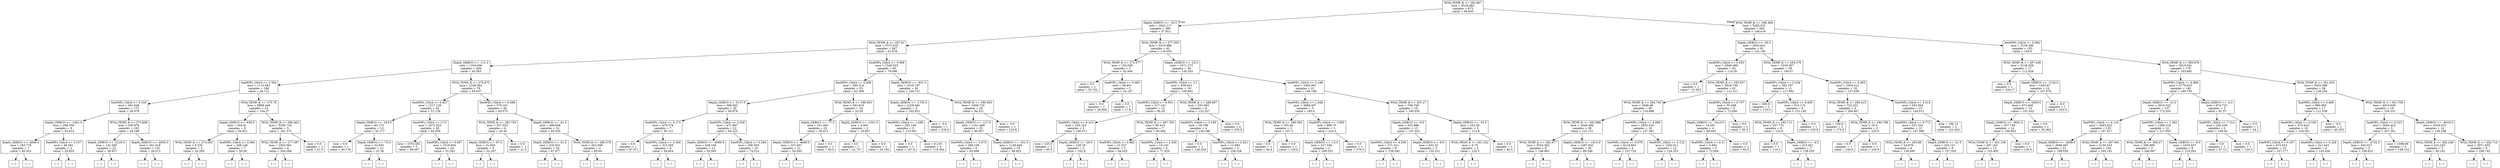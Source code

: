 digraph Tree {
node [shape=box] ;
0 [label="WOA_TEMP_K <= 292.667\nmse = 4529.685\nsamples = 673\nvalue = 94.935"] ;
1 [label="Depth_GEBCO <= -35.5\nmse = 2041.117\nsamples = 389\nvalue = 57.921"] ;
0 -> 1 [labeldistance=2.5, labelangle=45, headlabel="True"] ;
2 [label="WOA_TEMP_K <= 287.61\nmse = 1573.918\nsamples = 347\nvalue = 51.078"] ;
1 -> 2 ;
3 [label="Depth_GEBCO <= -111.0\nmse = 1334.006\nsamples = 264\nvalue = 43.563"] ;
2 -> 3 ;
4 [label="SeaWIFs_ChlrA <= 2.364\nmse = 1112.583\nsamples = 186\nvalue = 34.712"] ;
3 -> 4 ;
5 [label="SeaWIFs_ChlrA <= 0.143\nmse = 361.448\nsamples = 172\nvalue = 29.476"] ;
4 -> 5 ;
6 [label="Depth_GEBCO <= -1401.5\nmse = 268.359\nsamples = 9\nvalue = 55.614"] ;
5 -> 6 ;
7 [label="Depth_GEBCO <= -4006.5\nmse = 165.776\nsamples = 7\nvalue = 60.303"] ;
6 -> 7 ;
8 [label="(...)"] ;
7 -> 8 ;
17 [label="(...)"] ;
7 -> 17 ;
20 [label="SeaWIFs_ChlrA <= 0.107\nmse = 46.581\nsamples = 2\nvalue = 29.825"] ;
6 -> 20 ;
21 [label="(...)"] ;
20 -> 21 ;
22 [label="(...)"] ;
20 -> 22 ;
23 [label="WOA_TEMP_K <= 273.608\nmse = 330.978\nsamples = 163\nvalue = 28.199"] ;
5 -> 23 ;
24 [label="Depth_GEBCO <= -3120.0\nmse = 142.285\nsamples = 22\nvalue = 38.637"] ;
23 -> 24 ;
25 [label="(...)"] ;
24 -> 25 ;
34 [label="(...)"] ;
24 -> 34 ;
67 [label="Depth_GEBCO <= -4054.5\nmse = 341.018\nsamples = 141\nvalue = 26.513"] ;
23 -> 67 ;
68 [label="(...)"] ;
67 -> 68 ;
121 [label="(...)"] ;
67 -> 121 ;
280 [label="WOA_TEMP_K <= 275.78\nmse = 5889.449\nsamples = 14\nvalue = 104.27"] ;
4 -> 280 ;
281 [label="Depth_GEBCO <= -638.5\nmse = 344.81\nsamples = 9\nvalue = 56.821"] ;
280 -> 281 ;
282 [label="WOA_TEMP_K <= 274.083\nmse = 0.235\nsamples = 2\nvalue = 43.295"] ;
281 -> 282 ;
283 [label="(...)"] ;
282 -> 283 ;
284 [label="(...)"] ;
282 -> 284 ;
285 [label="SeaWIFs_ChlrA <= 3.094\nmse = 368.149\nsamples = 7\nvalue = 59.28"] ;
281 -> 285 ;
286 [label="(...)"] ;
285 -> 286 ;
287 [label="(...)"] ;
285 -> 287 ;
290 [label="WOA_TEMP_K <= 280.462\nmse = 5295.734\nsamples = 5\nvalue = 181.375"] ;
280 -> 290 ;
291 [label="WOA_TEMP_K <= 277.497\nmse = 1853.061\nsamples = 4\nvalue = 204.286"] ;
290 -> 291 ;
292 [label="(...)"] ;
291 -> 292 ;
293 [label="(...)"] ;
291 -> 293 ;
294 [label="mse = 0.0\nsamples = 1\nvalue = 21.0"] ;
290 -> 294 ;
295 [label="WOA_TEMP_K <= 279.975\nmse = 1230.562\nsamples = 78\nvalue = 64.637"] ;
3 -> 295 ;
296 [label="SeaWIFs_ChlrA <= 0.627\nmse = 1317.129\nsamples = 42\nvalue = 51.129"] ;
295 -> 296 ;
297 [label="Depth_GEBCO <= -103.5\nmse = 45.173\nsamples = 13\nvalue = 32.177"] ;
296 -> 297 ;
298 [label="mse = 0.0\nsamples = 1\nvalue = 49.718"] ;
297 -> 298 ;
299 [label="Depth_GEBCO <= -70.0\nmse = 32.605\nsamples = 12\nvalue = 31.38"] ;
297 -> 299 ;
300 [label="(...)"] ;
299 -> 300 ;
301 [label="(...)"] ;
299 -> 301 ;
310 [label="SeaWIFs_ChlrA <= 0.72\nmse = 1672.053\nsamples = 29\nvalue = 60.209"] ;
296 -> 310 ;
311 [label="mse = 1074.583\nsamples = 5\nvalue = 89.497"] ;
310 -> 311 ;
312 [label="SeaWIFs_ChlrA <= 0.957\nmse = 1518.854\nsamples = 24\nvalue = 51.502"] ;
310 -> 312 ;
313 [label="(...)"] ;
312 -> 313 ;
318 [label="(...)"] ;
312 -> 318 ;
329 [label="SeaWIFs_ChlrA <= 0.498\nmse = 579.161\nsamples = 36\nvalue = 82.075"] ;
295 -> 329 ;
330 [label="WOA_TEMP_K <= 282.743\nmse = 207.023\nsamples = 4\nvalue = 44.45"] ;
329 -> 330 ;
331 [label="Depth_GEBCO <= -97.5\nmse = 31.629\nsamples = 3\nvalue = 52.267"] ;
330 -> 331 ;
332 [label="(...)"] ;
331 -> 332 ;
335 [label="(...)"] ;
331 -> 335 ;
336 [label="mse = 0.0\nsamples = 1\nvalue = 21.0"] ;
330 -> 336 ;
337 [label="Depth_GEBCO <= -41.0\nmse = 488.608\nsamples = 32\nvalue = 85.026"] ;
329 -> 337 ;
338 [label="Depth_GEBCO <= -51.5\nmse = 420.831\nsamples = 30\nvalue = 87.677"] ;
337 -> 338 ;
339 [label="(...)"] ;
338 -> 339 ;
360 [label="(...)"] ;
338 -> 360 ;
373 [label="WOA_TEMP_K <= 280.579\nmse = 452.838\nsamples = 2\nvalue = 60.64"] ;
337 -> 373 ;
374 [label="(...)"] ;
373 -> 374 ;
375 [label="(...)"] ;
373 -> 375 ;
376 [label="SeaWIFs_ChlrA <= 0.568\nmse = 1548.523\nsamples = 83\nvalue = 76.486"] ;
2 -> 376 ;
377 [label="SeaWIFs_ChlrA <= 0.298\nmse = 565.014\nsamples = 53\nvalue = 62.369"] ;
376 -> 377 ;
378 [label="Depth_GEBCO <= -5117.0\nmse = 589.563\nsamples = 29\nvalue = 69.978"] ;
377 -> 378 ;
379 [label="SeaWIFs_ChlrA <= 0.173\nmse = 479.378\nsamples = 7\nvalue = 90.121"] ;
378 -> 379 ;
380 [label="mse = 0.0\nsamples = 1\nvalue = 47.971"] ;
379 -> 380 ;
381 [label="SeaWIFs_ChlrA <= 0.284\nmse = 313.305\nsamples = 6\nvalue = 94.804"] ;
379 -> 381 ;
382 [label="(...)"] ;
381 -> 382 ;
387 [label="(...)"] ;
381 -> 387 ;
390 [label="SeaWIFs_ChlrA <= 0.256\nmse = 471.997\nsamples = 22\nvalue = 64.223"] ;
378 -> 390 ;
391 [label="Depth_GEBCO <= -4099.5\nmse = 528.194\nsamples = 12\nvalue = 54.503"] ;
390 -> 391 ;
392 [label="(...)"] ;
391 -> 392 ;
405 [label="(...)"] ;
391 -> 405 ;
410 [label="SeaWIFs_ChlrA <= 0.264\nmse = 206.563\nsamples = 10\nvalue = 74.514"] ;
390 -> 410 ;
411 [label="(...)"] ;
410 -> 411 ;
414 [label="(...)"] ;
410 -> 414 ;
427 [label="WOA_TEMP_K <= 290.601\nmse = 392.818\nsamples = 24\nvalue = 53.59"] ;
377 -> 427 ;
428 [label="Depth_GEBCO <= -77.5\nmse = 321.463\nsamples = 22\nvalue = 56.415"] ;
427 -> 428 ;
429 [label="Depth_GEBCO <= -4846.0\nmse = 257.007\nsamples = 21\nvalue = 54.263"] ;
428 -> 429 ;
430 [label="(...)"] ;
429 -> 430 ;
445 [label="(...)"] ;
429 -> 445 ;
466 [label="mse = 0.0\nsamples = 1\nvalue = 93.0"] ;
428 -> 466 ;
467 [label="Depth_GEBCO <= -1551.5\nmse = 4.591\nsamples = 2\nvalue = 19.697"] ;
427 -> 467 ;
468 [label="mse = 0.0\nsamples = 1\nvalue = 22.727"] ;
467 -> 468 ;
469 [label="mse = 0.0\nsamples = 1\nvalue = 18.182"] ;
467 -> 469 ;
470 [label="Depth_GEBCO <= -931.5\nmse = 2319.787\nsamples = 30\nvalue = 104.721"] ;
376 -> 470 ;
471 [label="Depth_GEBCO <= -1755.0\nmse = 2228.481\nsamples = 4\nvalue = 165.921"] ;
470 -> 471 ;
472 [label="SeaWIFs_ChlrA <= 1.289\nmse = 205.148\nsamples = 3\nvalue = 133.581"] ;
471 -> 472 ;
473 [label="mse = 0.0\nsamples = 1\nvalue = 147.9"] ;
472 -> 473 ;
474 [label="mse = 0.219\nsamples = 2\nvalue = 119.262"] ;
472 -> 474 ;
475 [label="mse = -0.0\nsamples = 1\nvalue = 230.6"] ;
471 -> 475 ;
476 [label="WOA_TEMP_K <= 290.932\nmse = 1606.725\nsamples = 26\nvalue = 94.521"] ;
470 -> 476 ;
477 [label="Depth_GEBCO <= -127.0\nmse = 1161.469\nsamples = 25\nvalue = 90.827"] ;
476 -> 477 ;
478 [label="SeaWIFs_ChlrA <= 3.075\nmse = 369.108\nsamples = 6\nvalue = 65.996"] ;
477 -> 478 ;
479 [label="(...)"] ;
478 -> 479 ;
482 [label="(...)"] ;
478 -> 482 ;
485 [label="Depth_GEBCO <= -101.5\nmse = 1148.449\nsamples = 19\nvalue = 99.422"] ;
477 -> 485 ;
486 [label="(...)"] ;
485 -> 486 ;
487 [label="(...)"] ;
485 -> 487 ;
518 [label="mse = -0.0\nsamples = 1\nvalue = 223.8"] ;
476 -> 518 ;
519 [label="WOA_TEMP_K <= 277.555\nmse = 2233.886\nsamples = 42\nvalue = 116.035"] ;
1 -> 519 ;
520 [label="WOA_TEMP_K <= 272.077\nmse = 150.558\nsamples = 3\nvalue = 42.944"] ;
519 -> 520 ;
521 [label="mse = 0.0\nsamples = 1\nvalue = 53.722"] ;
520 -> 521 ;
522 [label="SeaWIFs_ChlrA <= 6.065\nmse = 68.801\nsamples = 2\nvalue = 32.167"] ;
520 -> 522 ;
523 [label="mse = -0.0\nsamples = 1\nvalue = 36.956"] ;
522 -> 523 ;
524 [label="mse = 0.0\nsamples = 1\nvalue = 17.8"] ;
522 -> 524 ;
525 [label="Depth_GEBCO <= -23.5\nmse = 1671.273\nsamples = 39\nvalue = 126.293"] ;
519 -> 525 ;
526 [label="SeaWIFs_ChlrA <= 2.1\nmse = 458.433\nsamples = 18\nvalue = 100.942"] ;
525 -> 526 ;
527 [label="SeaWIFs_ChlrA <= 0.561\nmse = 217.141\nsamples = 12\nvalue = 90.25"] ;
526 -> 527 ;
528 [label="SeaWIFs_ChlrA <= 0.215\nmse = 245.102\nsamples = 5\nvalue = 100.571"] ;
527 -> 528 ;
529 [label="mse = 225.0\nsamples = 2\nvalue = 95.0"] ;
528 -> 529 ;
530 [label="Depth_GEBCO <= -29.0\nmse = 235.76\nsamples = 3\nvalue = 102.8"] ;
528 -> 530 ;
531 [label="(...)"] ;
530 -> 531 ;
532 [label="(...)"] ;
530 -> 532 ;
533 [label="WOA_TEMP_K <= 287.705\nmse = 88.414\nsamples = 7\nvalue = 83.682"] ;
527 -> 533 ;
534 [label="SeaWIFs_ChlrA <= 0.882\nmse = 21.527\nsamples = 3\nvalue = 94.625"] ;
533 -> 534 ;
535 [label="(...)"] ;
534 -> 535 ;
536 [label="(...)"] ;
534 -> 536 ;
539 [label="SeaWIFs_ChlrA <= 2.035\nmse = 19.102\nsamples = 4\nvalue = 77.429"] ;
533 -> 539 ;
540 [label="(...)"] ;
539 -> 540 ;
545 [label="(...)"] ;
539 -> 545 ;
546 [label="WOA_TEMP_K <= 289.897\nmse = 255.065\nsamples = 6\nvalue = 122.327"] ;
526 -> 546 ;
547 [label="SeaWIFs_ChlrA <= 2.195\nmse = 26.798\nsamples = 4\nvalue = 136.188"] ;
546 -> 547 ;
548 [label="mse = 0.0\nsamples = 1\nvalue = 128.029"] ;
547 -> 548 ;
549 [label="SeaWIFs_ChlrA <= 2.821\nmse = 12.693\nsamples = 3\nvalue = 138.228"] ;
547 -> 549 ;
550 [label="(...)"] ;
549 -> 550 ;
553 [label="(...)"] ;
549 -> 553 ;
554 [label="mse = 0.0\nsamples = 2\nvalue = 105.0"] ;
546 -> 554 ;
555 [label="SeaWIFs_ChlrA <= 2.199\nmse = 1663.901\nsamples = 21\nvalue = 149.108"] ;
525 -> 555 ;
556 [label="SeaWIFs_ChlrA <= 1.048\nmse = 3686.067\nsamples = 5\nvalue = 185.4"] ;
555 -> 556 ;
557 [label="WOA_TEMP_K <= 286.563\nmse = 163.84\nsamples = 2\nvalue = 107.2"] ;
556 -> 557 ;
558 [label="mse = 0.0\nsamples = 1\nvalue = 94.4"] ;
557 -> 558 ;
559 [label="mse = 0.0\nsamples = 1\nvalue = 120.0"] ;
557 -> 559 ;
560 [label="SeaWIFs_ChlrA <= 1.905\nmse = 860.75\nsamples = 3\nvalue = 224.5"] ;
556 -> 560 ;
561 [label="Depth_GEBCO <= -13.0\nmse = 227.556\nsamples = 2\nvalue = 209.333"] ;
560 -> 561 ;
562 [label="(...)"] ;
561 -> 562 ;
563 [label="(...)"] ;
561 -> 563 ;
564 [label="mse = 0.0\nsamples = 1\nvalue = 270.0"] ;
560 -> 564 ;
565 [label="WOA_TEMP_K <= 291.27\nmse = 746.769\nsamples = 16\nvalue = 140.035"] ;
555 -> 565 ;
566 [label="Depth_GEBCO <= -9.5\nmse = 632.886\nsamples = 13\nvalue = 147.202"] ;
565 -> 566 ;
567 [label="SeaWIFs_ChlrA <= 4.536\nmse = 271.521\nsamples = 8\nvalue = 159.545"] ;
566 -> 567 ;
568 [label="(...)"] ;
567 -> 568 ;
573 [label="(...)"] ;
567 -> 573 ;
580 [label="Depth_GEBCO <= -8.0\nmse = 632.25\nsamples = 5\nvalue = 130.231"] ;
566 -> 580 ;
581 [label="(...)"] ;
580 -> 581 ;
582 [label="(...)"] ;
580 -> 582 ;
589 [label="Depth_GEBCO <= -10.5\nmse = 242.56\nsamples = 3\nvalue = 112.8"] ;
565 -> 589 ;
590 [label="WOA_TEMP_K <= 291.522\nmse = 6.75\nsamples = 2\nvalue = 120.5"] ;
589 -> 590 ;
591 [label="(...)"] ;
590 -> 591 ;
592 [label="(...)"] ;
590 -> 592 ;
593 [label="mse = 0.0\nsamples = 1\nvalue = 82.0"] ;
589 -> 593 ;
594 [label="WOA_TEMP_K <= 296.468\nmse = 3285.532\nsamples = 284\nvalue = 148.418"] ;
0 -> 594 [labeldistance=2.5, labelangle=-45, headlabel="False"] ;
595 [label="Depth_GEBCO <= -65.5\nmse = 2652.621\nsamples = 91\nvalue = 122.185"] ;
594 -> 595 ;
596 [label="SeaWIFs_ChlrA <= 0.053\nmse = 2949.099\nsamples = 62\nvalue = 110.26"] ;
595 -> 596 ;
597 [label="mse = 0.0\nsamples = 1\nvalue = 21.053"] ;
596 -> 597 ;
598 [label="WOA_TEMP_K <= 295.837\nmse = 2829.746\nsamples = 61\nvalue = 112.311"] ;
596 -> 598 ;
599 [label="WOA_TEMP_K <= 294.745\nmse = 2946.48\nsamples = 56\nvalue = 116.898"] ;
598 -> 599 ;
600 [label="WOA_TEMP_K <= 292.898\nmse = 2448.496\nsamples = 38\nvalue = 101.131"] ;
599 -> 600 ;
601 [label="WOA_TEMP_K <= 292.877\nmse = 3543.362\nsamples = 8\nvalue = 146.963"] ;
600 -> 601 ;
602 [label="(...)"] ;
601 -> 602 ;
613 [label="(...)"] ;
601 -> 613 ;
614 [label="Depth_GEBCO <= -1812.0\nmse = 1487.942\nsamples = 30\nvalue = 89.346"] ;
600 -> 614 ;
615 [label="(...)"] ;
614 -> 615 ;
658 [label="(...)"] ;
614 -> 658 ;
665 [label="SeaWIFs_ChlrA <= 0.099\nmse = 2852.916\nsamples = 18\nvalue = 137.302"] ;
599 -> 665 ;
666 [label="SeaWIFs_ChlrA <= 0.078\nmse = 6118.661\nsamples = 4\nvalue = 197.732"] ;
665 -> 666 ;
667 [label="(...)"] ;
666 -> 667 ;
672 [label="(...)"] ;
666 -> 672 ;
673 [label="SeaWIFs_ChlrA <= 0.122\nmse = 1202.911\nsamples = 14\nvalue = 124.353"] ;
665 -> 673 ;
674 [label="(...)"] ;
673 -> 674 ;
681 [label="(...)"] ;
673 -> 681 ;
698 [label="SeaWIFs_ChlrA <= 0.707\nmse = 55.348\nsamples = 5\nvalue = 72.558"] ;
598 -> 698 ;
699 [label="Depth_GEBCO <= -1410.0\nmse = 14.291\nsamples = 4\nvalue = 69.003"] ;
698 -> 699 ;
700 [label="SeaWIFs_ChlrA <= 0.11\nmse = 3.982\nsamples = 3\nvalue = 72.004"] ;
699 -> 700 ;
701 [label="(...)"] ;
700 -> 701 ;
702 [label="(...)"] ;
700 -> 702 ;
703 [label="mse = 0.0\nsamples = 1\nvalue = 65.0"] ;
699 -> 703 ;
704 [label="mse = 0.0\nsamples = 1\nvalue = 85.0"] ;
698 -> 704 ;
705 [label="WOA_TEMP_K <= 294.376\nmse = 1030.367\nsamples = 29\nvalue = 148.07"] ;
595 -> 705 ;
706 [label="SeaWIFs_ChlrA <= 0.254\nmse = 382.197\nsamples = 11\nvalue = 127.892"] ;
705 -> 706 ;
707 [label="mse = 400.0\nsamples = 2\nvalue = 110.0"] ;
706 -> 707 ;
708 [label="SeaWIFs_ChlrA <= 6.695\nmse = 310.174\nsamples = 9\nvalue = 131.145"] ;
706 -> 708 ;
709 [label="WOA_TEMP_K <= 292.711\nmse = 257.731\nsamples = 8\nvalue = 133.9"] ;
708 -> 709 ;
710 [label="mse = 0.0\nsamples = 1\nvalue = 110.0"] ;
709 -> 710 ;
711 [label="Depth_GEBCO <= -4.5\nmse = 215.851\nsamples = 7\nvalue = 136.555"] ;
709 -> 711 ;
712 [label="(...)"] ;
711 -> 712 ;
717 [label="(...)"] ;
711 -> 717 ;
718 [label="mse = 0.0\nsamples = 1\nvalue = 103.6"] ;
708 -> 718 ;
719 [label="SeaWIFs_ChlrA <= 0.405\nmse = 1054.512\nsamples = 18\nvalue = 157.438"] ;
705 -> 719 ;
720 [label="WOA_TEMP_K <= 294.415\nmse = 722.222\nsamples = 4\nvalue = 206.667"] ;
719 -> 720 ;
721 [label="mse = 100.0\nsamples = 2\nvalue = 170.0"] ;
720 -> 721 ;
722 [label="WOA_TEMP_K <= 294.796\nmse = 25.0\nsamples = 2\nvalue = 225.0"] ;
720 -> 722 ;
723 [label="mse = 0.0\nsamples = 1\nvalue = 230.0"] ;
722 -> 723 ;
724 [label="mse = 0.0\nsamples = 1\nvalue = 220.0"] ;
722 -> 724 ;
725 [label="SeaWIFs_ChlrA <= 2.014\nmse = 303.926\nsamples = 14\nvalue = 144.012"] ;
719 -> 725 ;
726 [label="SeaWIFs_ChlrA <= 0.772\nmse = 251.523\nsamples = 12\nvalue = 147.389"] ;
725 -> 726 ;
727 [label="WOA_TEMP_K <= 295.88\nmse = 24.978\nsamples = 6\nvalue = 136.485"] ;
726 -> 727 ;
728 [label="(...)"] ;
727 -> 728 ;
731 [label="(...)"] ;
727 -> 731 ;
734 [label="Depth_GEBCO <= -41.5\nmse = 252.121\nsamples = 6\nvalue = 157.202"] ;
726 -> 734 ;
735 [label="(...)"] ;
734 -> 735 ;
740 [label="(...)"] ;
734 -> 740 ;
741 [label="mse = 106.13\nsamples = 2\nvalue = 122.624"] ;
725 -> 741 ;
742 [label="SeaWIFs_ChlrA <= 0.064\nmse = 3129.496\nsamples = 193\nvalue = 159.9"] ;
594 -> 742 ;
743 [label="WOA_TEMP_K <= 297.438\nmse = 2139.359\nsamples = 17\nvalue = 112.628"] ;
742 -> 743 ;
744 [label="mse = 0.0\nsamples = 1\nvalue = 229.17"] ;
743 -> 744 ;
745 [label="Depth_GEBCO <= -1142.0\nmse = 1563.67\nsamples = 16\nvalue = 107.078"] ;
743 -> 745 ;
746 [label="Depth_GEBCO <= -2600.5\nmse = 972.409\nsamples = 15\nvalue = 101.432"] ;
745 -> 746 ;
747 [label="Depth_GEBCO <= -3641.0\nmse = 557.749\nsamples = 14\nvalue = 108.662"] ;
746 -> 747 ;
748 [label="WOA_TEMP_K <= 301.169\nmse = 387.163\nsamples = 13\nvalue = 103.495"] ;
747 -> 748 ;
749 [label="(...)"] ;
748 -> 749 ;
772 [label="(...)"] ;
748 -> 772 ;
773 [label="mse = 0.0\nsamples = 1\nvalue = 150.0"] ;
747 -> 773 ;
774 [label="mse = 0.0\nsamples = 1\nvalue = 36.364"] ;
746 -> 774 ;
775 [label="mse = -0.0\nsamples = 1\nvalue = 220.0"] ;
745 -> 775 ;
776 [label="WOA_TEMP_K <= 300.678\nmse = 3015.631\nsamples = 176\nvalue = 163.682"] ;
742 -> 776 ;
777 [label="SeaWIFs_ChlrA <= 6.869\nmse = 2779.625\nsamples = 140\nvalue = 169.755"] ;
776 -> 777 ;
778 [label="Depth_GEBCO <= -13.5\nmse = 2610.522\nsamples = 137\nvalue = 172.205"] ;
777 -> 778 ;
779 [label="SeaWIFs_ChlrA <= 0.116\nmse = 2493.923\nsamples = 125\nvalue = 167.017"] ;
778 -> 779 ;
780 [label="Depth_GEBCO <= -3058.0\nmse = 3090.497\nsamples = 21\nvalue = 198.026"] ;
779 -> 780 ;
781 [label="(...)"] ;
780 -> 781 ;
816 [label="(...)"] ;
780 -> 816 ;
819 [label="WOA_TEMP_K <= 297.981\nmse = 2104.343\nsamples = 104\nvalue = 160.191"] ;
779 -> 819 ;
820 [label="(...)"] ;
819 -> 820 ;
893 [label="(...)"] ;
819 -> 893 ;
970 [label="SeaWIFs_ChlrA <= 1.292\nmse = 1308.316\nsamples = 12\nvalue = 217.955"] ;
778 -> 970 ;
971 [label="WOA_TEMP_K <= 300.07\nmse = 288.889\nsamples = 3\nvalue = 266.667"] ;
970 -> 971 ;
972 [label="(...)"] ;
971 -> 972 ;
975 [label="(...)"] ;
971 -> 975 ;
976 [label="Depth_GEBCO <= -8.0\nmse = 1035.457\nsamples = 9\nvalue = 210.263"] ;
970 -> 976 ;
977 [label="(...)"] ;
976 -> 977 ;
980 [label="(...)"] ;
976 -> 980 ;
983 [label="Depth_GEBCO <= -4.0\nmse = 874.723\nsamples = 3\nvalue = 81.57"] ;
777 -> 983 ;
984 [label="SeaWIFs_ChlrA <= 7.314\nmse = 240.236\nsamples = 2\nvalue = 109.04"] ;
983 -> 984 ;
985 [label="mse = 0.0\nsamples = 1\nvalue = 87.12"] ;
984 -> 985 ;
986 [label="mse = 0.0\nsamples = 1\nvalue = 120.0"] ;
984 -> 986 ;
987 [label="mse = 0.0\nsamples = 1\nvalue = 54.1"] ;
983 -> 987 ;
988 [label="WOA_TEMP_K <= 301.635\nmse = 3202.596\nsamples = 36\nvalue = 138.244"] ;
776 -> 988 ;
989 [label="SeaWIFs_ChlrA <= 0.469\nmse = 880.993\nsamples = 17\nvalue = 121.538"] ;
988 -> 989 ;
990 [label="SeaWIFs_ChlrA <= 0.169\nmse = 675.423\nsamples = 16\nvalue = 124.581"] ;
989 -> 990 ;
991 [label="SeaWIFs_ChlrA <= 0.107\nmse = 472.633\nsamples = 10\nvalue = 107.177"] ;
990 -> 991 ;
992 [label="(...)"] ;
991 -> 992 ;
995 [label="(...)"] ;
991 -> 995 ;
1010 [label="SeaWIFs_ChlrA <= 0.228\nmse = 211.443\nsamples = 6\nvalue = 143.436"] ;
990 -> 1010 ;
1011 [label="(...)"] ;
1010 -> 1011 ;
1014 [label="(...)"] ;
1010 -> 1014 ;
1019 [label="mse = -0.0\nsamples = 1\nvalue = 45.455"] ;
989 -> 1019 ;
1020 [label="WOA_TEMP_K <= 301.709\nmse = 4910.659\nsamples = 19\nvalue = 154.331"] ;
988 -> 1020 ;
1021 [label="SeaWIFs_ChlrA <= 0.223\nmse = 2644.423\nsamples = 5\nvalue = 207.261"] ;
1020 -> 1021 ;
1022 [label="Depth_GEBCO <= -4732.5\nmse = 545.027\nsamples = 3\nvalue = 236.825"] ;
1021 -> 1022 ;
1023 [label="(...)"] ;
1022 -> 1023 ;
1024 [label="(...)"] ;
1022 -> 1024 ;
1027 [label="mse = 1598.99\nsamples = 2\nvalue = 148.133"] ;
1021 -> 1027 ;
1028 [label="Depth_GEBCO <= -4019.0\nmse = 4529.015\nsamples = 14\nvalue = 139.208"] ;
1020 -> 1028 ;
1029 [label="WOA_TEMP_K <= 302.248\nmse = 410.245\nsamples = 5\nvalue = 80.141"] ;
1028 -> 1029 ;
1030 [label="(...)"] ;
1029 -> 1030 ;
1035 [label="(...)"] ;
1029 -> 1035 ;
1038 [label="WOA_TEMP_K <= 302.716\nmse = 3971.655\nsamples = 9\nvalue = 168.742"] ;
1028 -> 1038 ;
1039 [label="(...)"] ;
1038 -> 1039 ;
1050 [label="(...)"] ;
1038 -> 1050 ;
}
